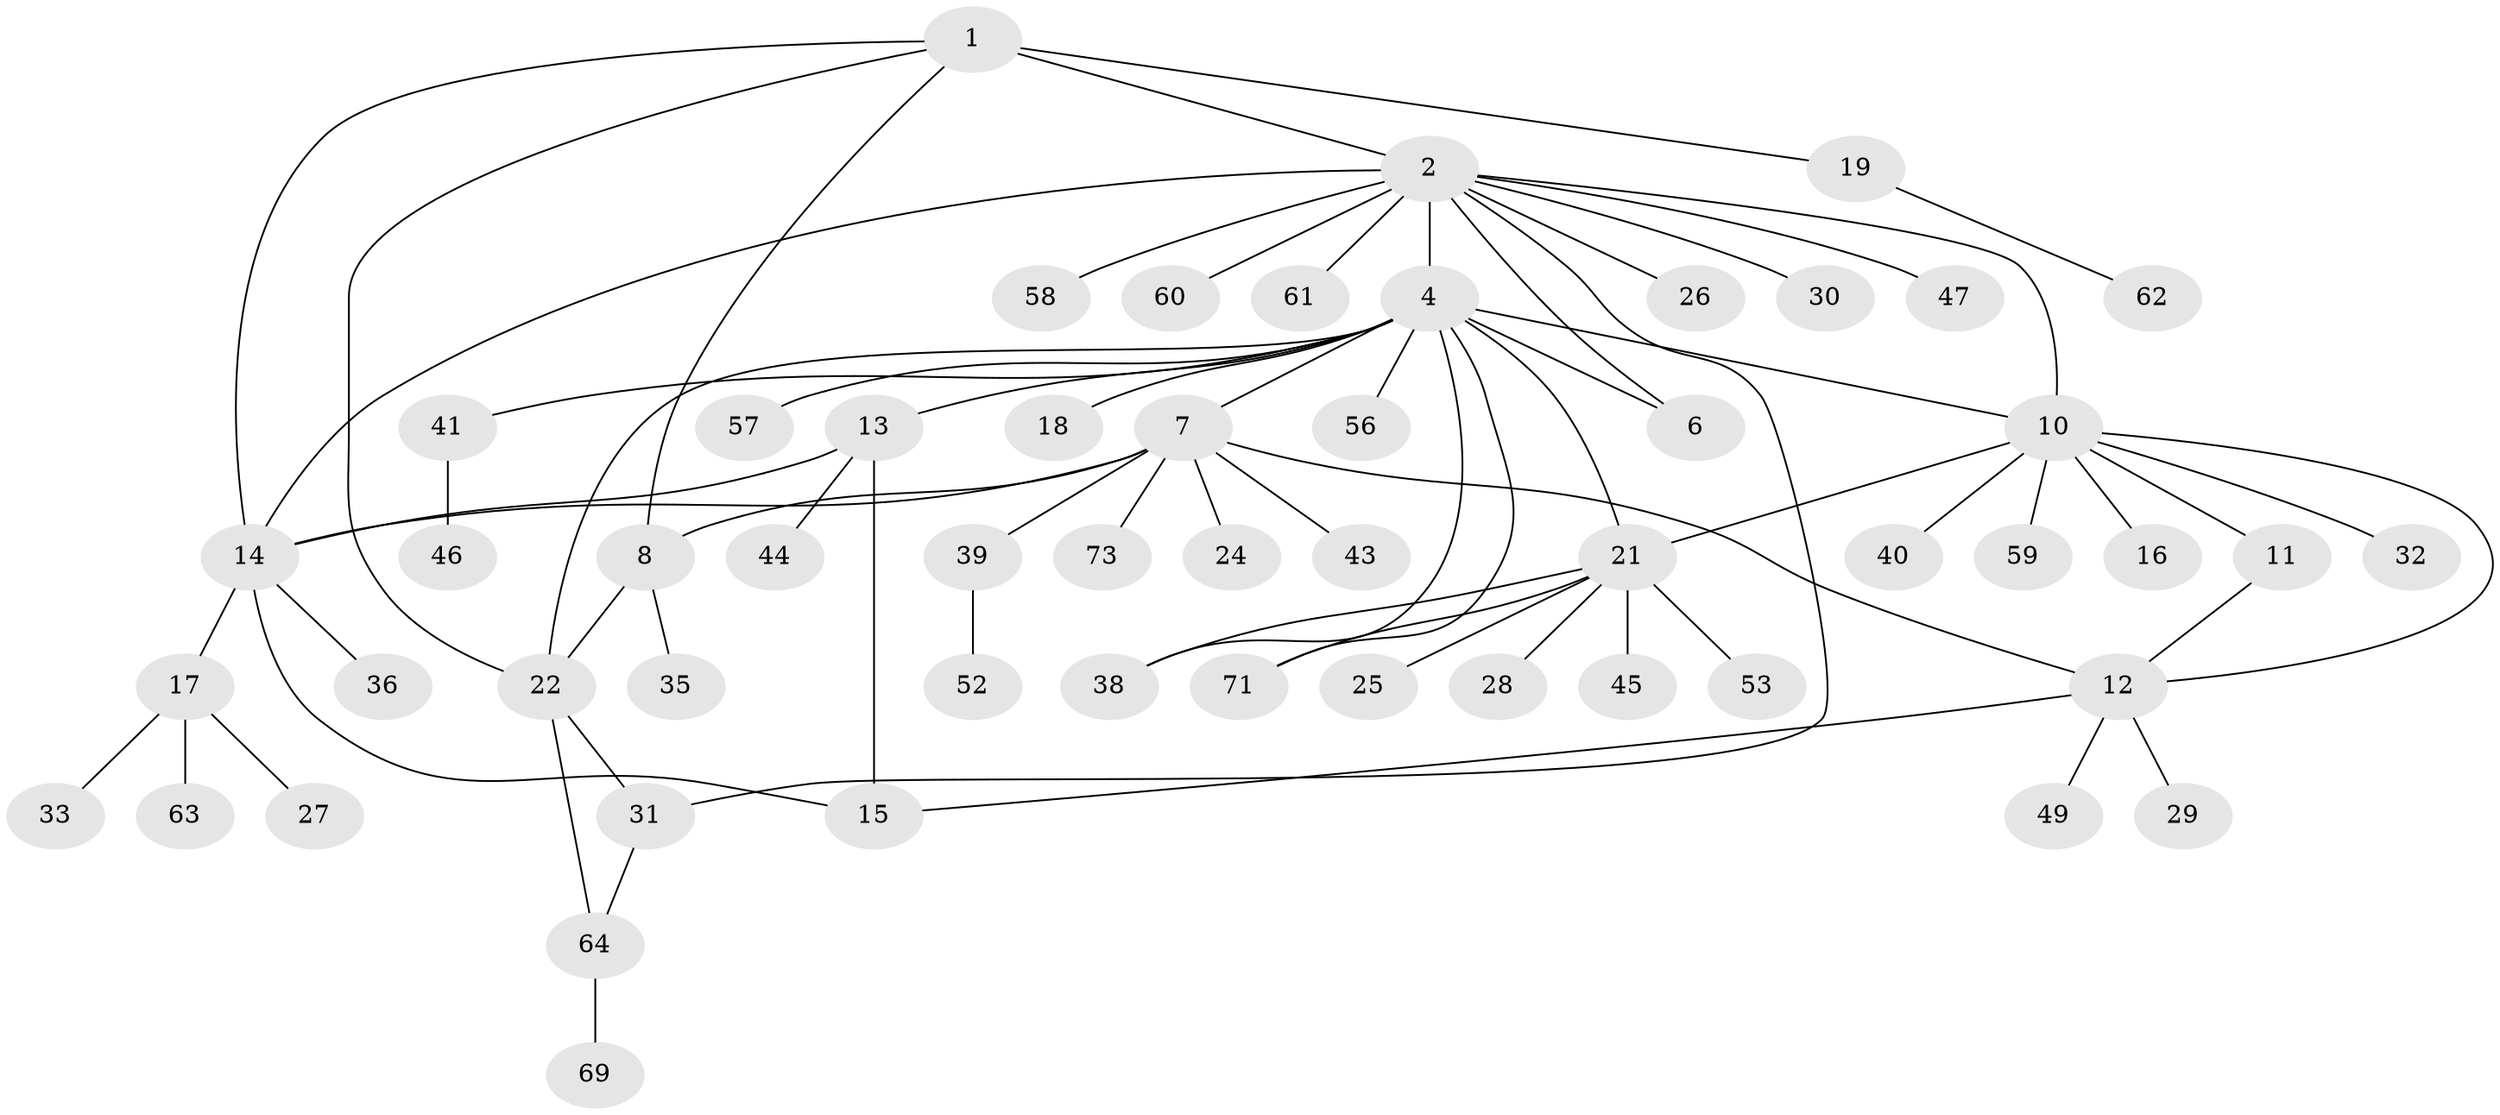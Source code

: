 // Generated by graph-tools (version 1.1) at 2025/24/03/03/25 07:24:09]
// undirected, 54 vertices, 70 edges
graph export_dot {
graph [start="1"]
  node [color=gray90,style=filled];
  1 [super="+3"];
  2 [super="+20"];
  4 [super="+5"];
  6;
  7 [super="+9"];
  8 [super="+65"];
  10 [super="+48"];
  11;
  12 [super="+42"];
  13 [super="+54"];
  14 [super="+37"];
  15;
  16;
  17 [super="+67"];
  18;
  19 [super="+34"];
  21 [super="+23"];
  22 [super="+51"];
  24;
  25;
  26;
  27;
  28;
  29;
  30;
  31;
  32;
  33 [super="+72"];
  35;
  36;
  38 [super="+55"];
  39 [super="+50"];
  40;
  41;
  43;
  44;
  45;
  46;
  47;
  49;
  52 [super="+68"];
  53;
  56;
  57;
  58;
  59;
  60;
  61;
  62;
  63 [super="+70"];
  64 [super="+66"];
  69;
  71;
  73;
  1 -- 2 [weight=2];
  1 -- 8;
  1 -- 14;
  1 -- 19;
  1 -- 22;
  2 -- 6;
  2 -- 10;
  2 -- 26;
  2 -- 30;
  2 -- 47;
  2 -- 58;
  2 -- 61;
  2 -- 4;
  2 -- 60;
  2 -- 31;
  2 -- 14;
  4 -- 6 [weight=2];
  4 -- 10;
  4 -- 18;
  4 -- 56;
  4 -- 38;
  4 -- 71;
  4 -- 41;
  4 -- 7;
  4 -- 13;
  4 -- 21;
  4 -- 22;
  4 -- 57;
  7 -- 8 [weight=2];
  7 -- 39;
  7 -- 43;
  7 -- 73;
  7 -- 24;
  7 -- 12;
  7 -- 14;
  8 -- 35;
  8 -- 22;
  10 -- 11;
  10 -- 12;
  10 -- 16;
  10 -- 21;
  10 -- 32;
  10 -- 40;
  10 -- 59;
  11 -- 12;
  12 -- 15;
  12 -- 29;
  12 -- 49;
  13 -- 14;
  13 -- 15;
  13 -- 44;
  14 -- 15;
  14 -- 17;
  14 -- 36;
  17 -- 27;
  17 -- 33;
  17 -- 63;
  19 -- 62;
  21 -- 25;
  21 -- 28;
  21 -- 45;
  21 -- 53;
  21 -- 71;
  21 -- 38;
  22 -- 31;
  22 -- 64;
  31 -- 64;
  39 -- 52;
  41 -- 46;
  64 -- 69;
}
